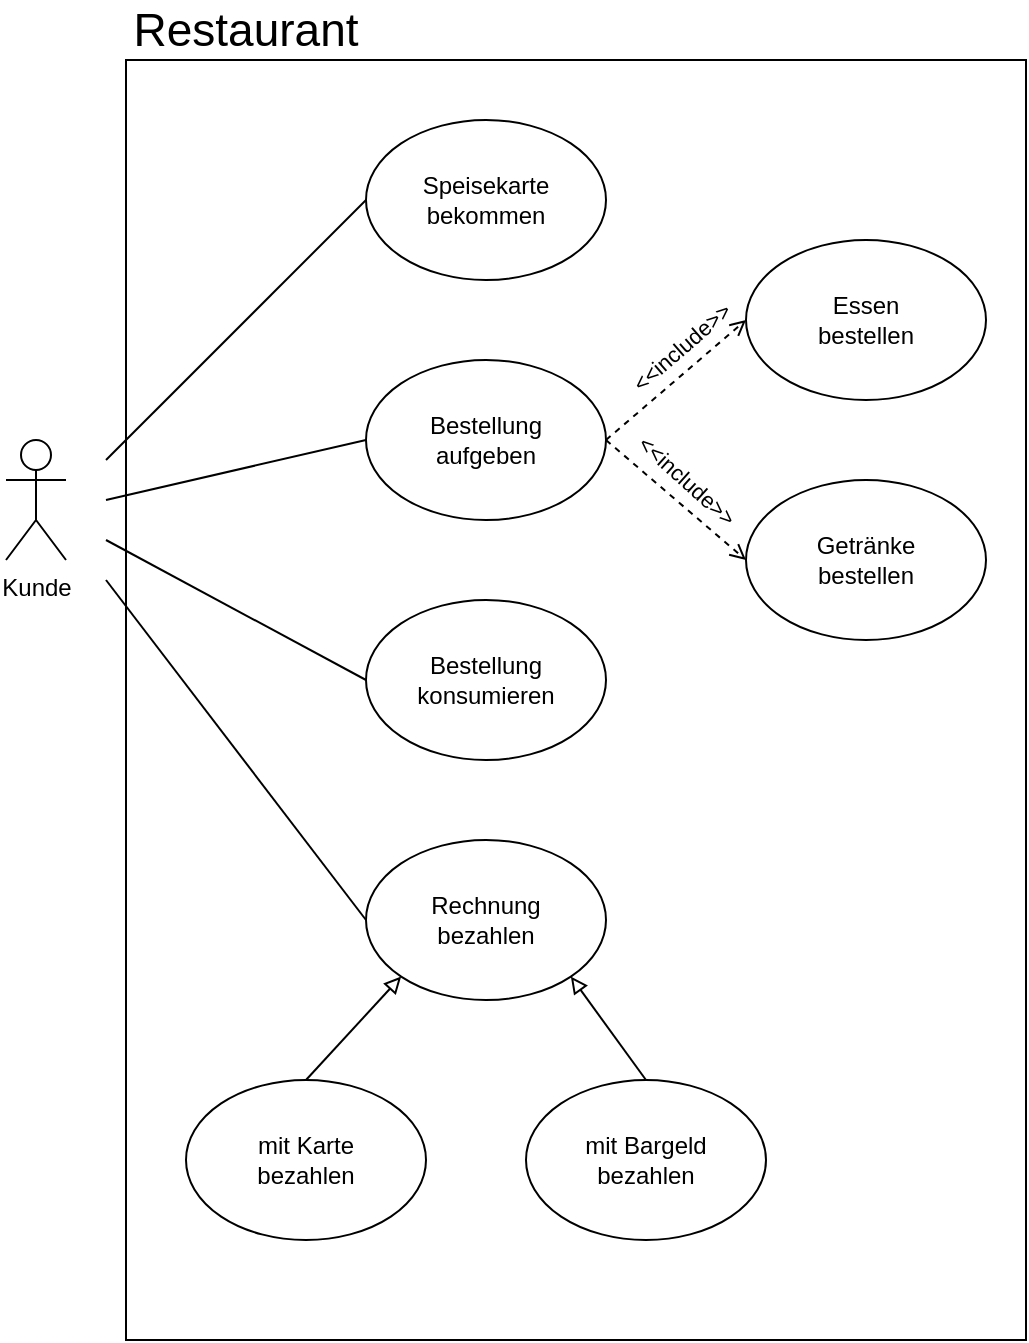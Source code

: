 <mxfile version="21.3.6" type="github">
  <diagram name="Page-1" id="04XNIjbuiKYvFU9A5O9u">
    <mxGraphModel dx="2049" dy="1084" grid="1" gridSize="10" guides="1" tooltips="1" connect="1" arrows="1" fold="1" page="1" pageScale="1" pageWidth="1169" pageHeight="1654" math="0" shadow="0">
      <root>
        <mxCell id="0" />
        <mxCell id="1" parent="0" />
        <mxCell id="BfkAdfKoHRCJ0nHj8cjv-24" value="" style="rounded=0;whiteSpace=wrap;html=1;" vertex="1" parent="1">
          <mxGeometry x="230" y="50" width="450" height="640" as="geometry" />
        </mxCell>
        <mxCell id="BfkAdfKoHRCJ0nHj8cjv-1" value="Kunde" style="shape=umlActor;verticalLabelPosition=bottom;verticalAlign=top;html=1;outlineConnect=0;" vertex="1" parent="1">
          <mxGeometry x="170" y="240" width="30" height="60" as="geometry" />
        </mxCell>
        <mxCell id="BfkAdfKoHRCJ0nHj8cjv-2" value="&lt;div&gt;Bestellung&lt;/div&gt;&lt;div&gt;konsumieren&lt;br&gt;&lt;/div&gt;" style="ellipse;whiteSpace=wrap;html=1;" vertex="1" parent="1">
          <mxGeometry x="350" y="320" width="120" height="80" as="geometry" />
        </mxCell>
        <mxCell id="BfkAdfKoHRCJ0nHj8cjv-3" value="&lt;div&gt;Bestellung&lt;/div&gt;&lt;div&gt;aufgeben&lt;br&gt;&lt;/div&gt;" style="ellipse;whiteSpace=wrap;html=1;" vertex="1" parent="1">
          <mxGeometry x="350" y="200" width="120" height="80" as="geometry" />
        </mxCell>
        <mxCell id="BfkAdfKoHRCJ0nHj8cjv-4" value="&lt;div&gt;Rechnung&lt;/div&gt;&lt;div&gt;bezahlen&lt;br&gt;&lt;/div&gt;" style="ellipse;whiteSpace=wrap;html=1;" vertex="1" parent="1">
          <mxGeometry x="350" y="440" width="120" height="80" as="geometry" />
        </mxCell>
        <mxCell id="BfkAdfKoHRCJ0nHj8cjv-6" value="&lt;div&gt;Speisekarte&lt;/div&gt;&lt;div&gt;bekommen&lt;br&gt;&lt;/div&gt;" style="ellipse;whiteSpace=wrap;html=1;" vertex="1" parent="1">
          <mxGeometry x="350" y="80" width="120" height="80" as="geometry" />
        </mxCell>
        <mxCell id="BfkAdfKoHRCJ0nHj8cjv-7" value="" style="endArrow=none;html=1;rounded=0;entryX=0;entryY=0.5;entryDx=0;entryDy=0;" edge="1" parent="1" target="BfkAdfKoHRCJ0nHj8cjv-6">
          <mxGeometry width="50" height="50" relative="1" as="geometry">
            <mxPoint x="220" y="250" as="sourcePoint" />
            <mxPoint x="270" y="210" as="targetPoint" />
          </mxGeometry>
        </mxCell>
        <mxCell id="BfkAdfKoHRCJ0nHj8cjv-8" value="" style="endArrow=none;html=1;rounded=0;entryX=0;entryY=0.5;entryDx=0;entryDy=0;" edge="1" parent="1" target="BfkAdfKoHRCJ0nHj8cjv-3">
          <mxGeometry width="50" height="50" relative="1" as="geometry">
            <mxPoint x="220" y="270" as="sourcePoint" />
            <mxPoint x="280" y="250" as="targetPoint" />
          </mxGeometry>
        </mxCell>
        <mxCell id="BfkAdfKoHRCJ0nHj8cjv-9" value="" style="endArrow=none;html=1;rounded=0;entryX=0;entryY=0.5;entryDx=0;entryDy=0;" edge="1" parent="1" target="BfkAdfKoHRCJ0nHj8cjv-2">
          <mxGeometry width="50" height="50" relative="1" as="geometry">
            <mxPoint x="220" y="290" as="sourcePoint" />
            <mxPoint x="300" y="300" as="targetPoint" />
          </mxGeometry>
        </mxCell>
        <mxCell id="BfkAdfKoHRCJ0nHj8cjv-10" value="" style="endArrow=none;html=1;rounded=0;entryX=0;entryY=0.5;entryDx=0;entryDy=0;" edge="1" parent="1" target="BfkAdfKoHRCJ0nHj8cjv-4">
          <mxGeometry width="50" height="50" relative="1" as="geometry">
            <mxPoint x="220" y="310" as="sourcePoint" />
            <mxPoint x="280" y="370" as="targetPoint" />
          </mxGeometry>
        </mxCell>
        <mxCell id="BfkAdfKoHRCJ0nHj8cjv-11" value="&lt;div&gt;Essen&lt;/div&gt;&lt;div&gt;bestellen&lt;br&gt;&lt;/div&gt;" style="ellipse;whiteSpace=wrap;html=1;" vertex="1" parent="1">
          <mxGeometry x="540" y="140" width="120" height="80" as="geometry" />
        </mxCell>
        <mxCell id="BfkAdfKoHRCJ0nHj8cjv-12" value="&lt;div&gt;Getränke&lt;/div&gt;&lt;div&gt;bestellen&lt;br&gt;&lt;/div&gt;" style="ellipse;whiteSpace=wrap;html=1;" vertex="1" parent="1">
          <mxGeometry x="540" y="260" width="120" height="80" as="geometry" />
        </mxCell>
        <mxCell id="BfkAdfKoHRCJ0nHj8cjv-13" value="" style="endArrow=open;html=1;rounded=0;exitX=1;exitY=0.5;exitDx=0;exitDy=0;entryX=0;entryY=0.5;entryDx=0;entryDy=0;dashed=1;endFill=0;" edge="1" parent="1" source="BfkAdfKoHRCJ0nHj8cjv-3" target="BfkAdfKoHRCJ0nHj8cjv-12">
          <mxGeometry width="50" height="50" relative="1" as="geometry">
            <mxPoint x="480" y="330" as="sourcePoint" />
            <mxPoint x="530" y="280" as="targetPoint" />
          </mxGeometry>
        </mxCell>
        <mxCell id="BfkAdfKoHRCJ0nHj8cjv-14" value="" style="endArrow=open;html=1;rounded=0;entryX=0;entryY=0.5;entryDx=0;entryDy=0;exitX=1;exitY=0.5;exitDx=0;exitDy=0;dashed=1;endFill=0;" edge="1" parent="1" source="BfkAdfKoHRCJ0nHj8cjv-3" target="BfkAdfKoHRCJ0nHj8cjv-11">
          <mxGeometry width="50" height="50" relative="1" as="geometry">
            <mxPoint x="480" y="330" as="sourcePoint" />
            <mxPoint x="530" y="280" as="targetPoint" />
          </mxGeometry>
        </mxCell>
        <mxCell id="BfkAdfKoHRCJ0nHj8cjv-15" value="&amp;lt;&amp;lt;include&amp;gt;&amp;gt;" style="edgeLabel;html=1;align=center;verticalAlign=middle;resizable=0;points=[];rotation=319;" vertex="1" connectable="0" parent="BfkAdfKoHRCJ0nHj8cjv-14">
          <mxGeometry x="0.514" relative="1" as="geometry">
            <mxPoint x="-16" as="offset" />
          </mxGeometry>
        </mxCell>
        <mxCell id="BfkAdfKoHRCJ0nHj8cjv-16" value="&amp;lt;&amp;lt;include&amp;gt;&amp;gt;" style="edgeLabel;html=1;align=center;verticalAlign=middle;resizable=0;points=[];rotation=42;" vertex="1" connectable="0" parent="1">
          <mxGeometry x="510.003" y="260.0" as="geometry" />
        </mxCell>
        <mxCell id="BfkAdfKoHRCJ0nHj8cjv-17" value="&lt;div&gt;mit Karte&lt;/div&gt;&lt;div&gt;bezahlen&lt;br&gt;&lt;/div&gt;" style="ellipse;whiteSpace=wrap;html=1;" vertex="1" parent="1">
          <mxGeometry x="260" y="560" width="120" height="80" as="geometry" />
        </mxCell>
        <mxCell id="BfkAdfKoHRCJ0nHj8cjv-18" value="&lt;div&gt;mit Bargeld&lt;/div&gt;&lt;div&gt;bezahlen&lt;br&gt;&lt;/div&gt;" style="ellipse;whiteSpace=wrap;html=1;" vertex="1" parent="1">
          <mxGeometry x="430" y="560" width="120" height="80" as="geometry" />
        </mxCell>
        <mxCell id="BfkAdfKoHRCJ0nHj8cjv-19" value="" style="endArrow=block;html=1;rounded=0;exitX=0.5;exitY=0;exitDx=0;exitDy=0;entryX=0;entryY=1;entryDx=0;entryDy=0;endFill=0;" edge="1" parent="1" source="BfkAdfKoHRCJ0nHj8cjv-17" target="BfkAdfKoHRCJ0nHj8cjv-4">
          <mxGeometry width="50" height="50" relative="1" as="geometry">
            <mxPoint x="570" y="440" as="sourcePoint" />
            <mxPoint x="620" y="390" as="targetPoint" />
          </mxGeometry>
        </mxCell>
        <mxCell id="BfkAdfKoHRCJ0nHj8cjv-21" value="" style="endArrow=block;html=1;rounded=0;exitX=0.5;exitY=0;exitDx=0;exitDy=0;entryX=1;entryY=1;entryDx=0;entryDy=0;endFill=0;" edge="1" parent="1" source="BfkAdfKoHRCJ0nHj8cjv-18" target="BfkAdfKoHRCJ0nHj8cjv-4">
          <mxGeometry width="50" height="50" relative="1" as="geometry">
            <mxPoint x="330" y="570" as="sourcePoint" />
            <mxPoint x="378" y="518" as="targetPoint" />
          </mxGeometry>
        </mxCell>
        <mxCell id="BfkAdfKoHRCJ0nHj8cjv-23" value="&lt;font style=&quot;font-size: 23px;&quot;&gt;Restaurant&lt;/font&gt;" style="text;html=1;strokeColor=none;fillColor=none;align=center;verticalAlign=middle;whiteSpace=wrap;rounded=0;" vertex="1" parent="1">
          <mxGeometry x="260" y="20" width="60" height="30" as="geometry" />
        </mxCell>
      </root>
    </mxGraphModel>
  </diagram>
</mxfile>
